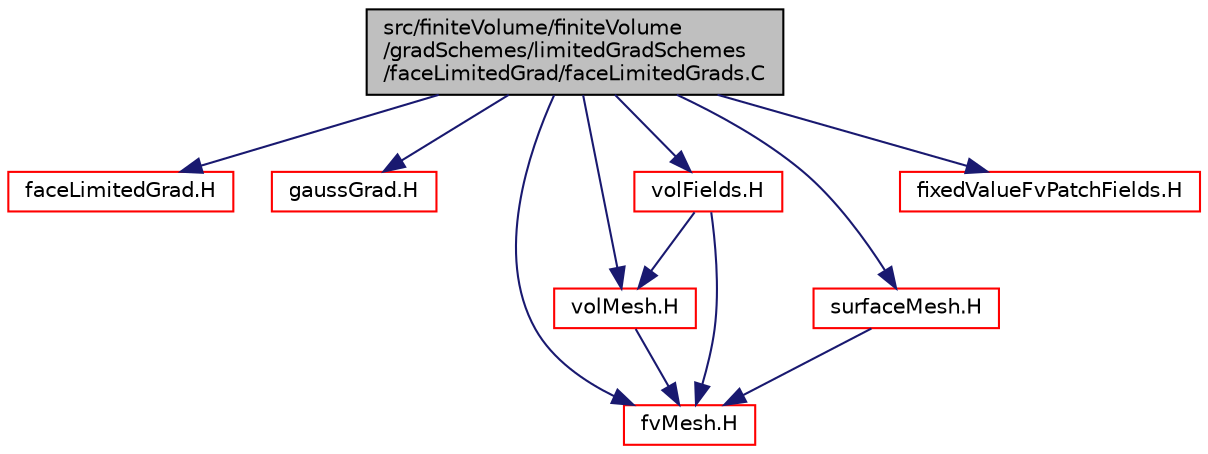 digraph "src/finiteVolume/finiteVolume/gradSchemes/limitedGradSchemes/faceLimitedGrad/faceLimitedGrads.C"
{
  bgcolor="transparent";
  edge [fontname="Helvetica",fontsize="10",labelfontname="Helvetica",labelfontsize="10"];
  node [fontname="Helvetica",fontsize="10",shape=record];
  Node0 [label="src/finiteVolume/finiteVolume\l/gradSchemes/limitedGradSchemes\l/faceLimitedGrad/faceLimitedGrads.C",height=0.2,width=0.4,color="black", fillcolor="grey75", style="filled", fontcolor="black"];
  Node0 -> Node1 [color="midnightblue",fontsize="10",style="solid",fontname="Helvetica"];
  Node1 [label="faceLimitedGrad.H",height=0.2,width=0.4,color="red",URL="$a03341.html"];
  Node0 -> Node98 [color="midnightblue",fontsize="10",style="solid",fontname="Helvetica"];
  Node98 [label="gaussGrad.H",height=0.2,width=0.4,color="red",URL="$a03278.html"];
  Node0 -> Node101 [color="midnightblue",fontsize="10",style="solid",fontname="Helvetica"];
  Node101 [label="fvMesh.H",height=0.2,width=0.4,color="red",URL="$a03719.html"];
  Node0 -> Node288 [color="midnightblue",fontsize="10",style="solid",fontname="Helvetica"];
  Node288 [label="volMesh.H",height=0.2,width=0.4,color="red",URL="$a04541.html"];
  Node288 -> Node101 [color="midnightblue",fontsize="10",style="solid",fontname="Helvetica"];
  Node0 -> Node290 [color="midnightblue",fontsize="10",style="solid",fontname="Helvetica"];
  Node290 [label="surfaceMesh.H",height=0.2,width=0.4,color="red",URL="$a04538.html"];
  Node290 -> Node101 [color="midnightblue",fontsize="10",style="solid",fontname="Helvetica"];
  Node0 -> Node291 [color="midnightblue",fontsize="10",style="solid",fontname="Helvetica"];
  Node291 [label="volFields.H",height=0.2,width=0.4,color="red",URL="$a02912.html"];
  Node291 -> Node288 [color="midnightblue",fontsize="10",style="solid",fontname="Helvetica"];
  Node291 -> Node101 [color="midnightblue",fontsize="10",style="solid",fontname="Helvetica"];
  Node0 -> Node322 [color="midnightblue",fontsize="10",style="solid",fontname="Helvetica"];
  Node322 [label="fixedValueFvPatchFields.H",height=0.2,width=0.4,color="red",URL="$a01619.html"];
}
